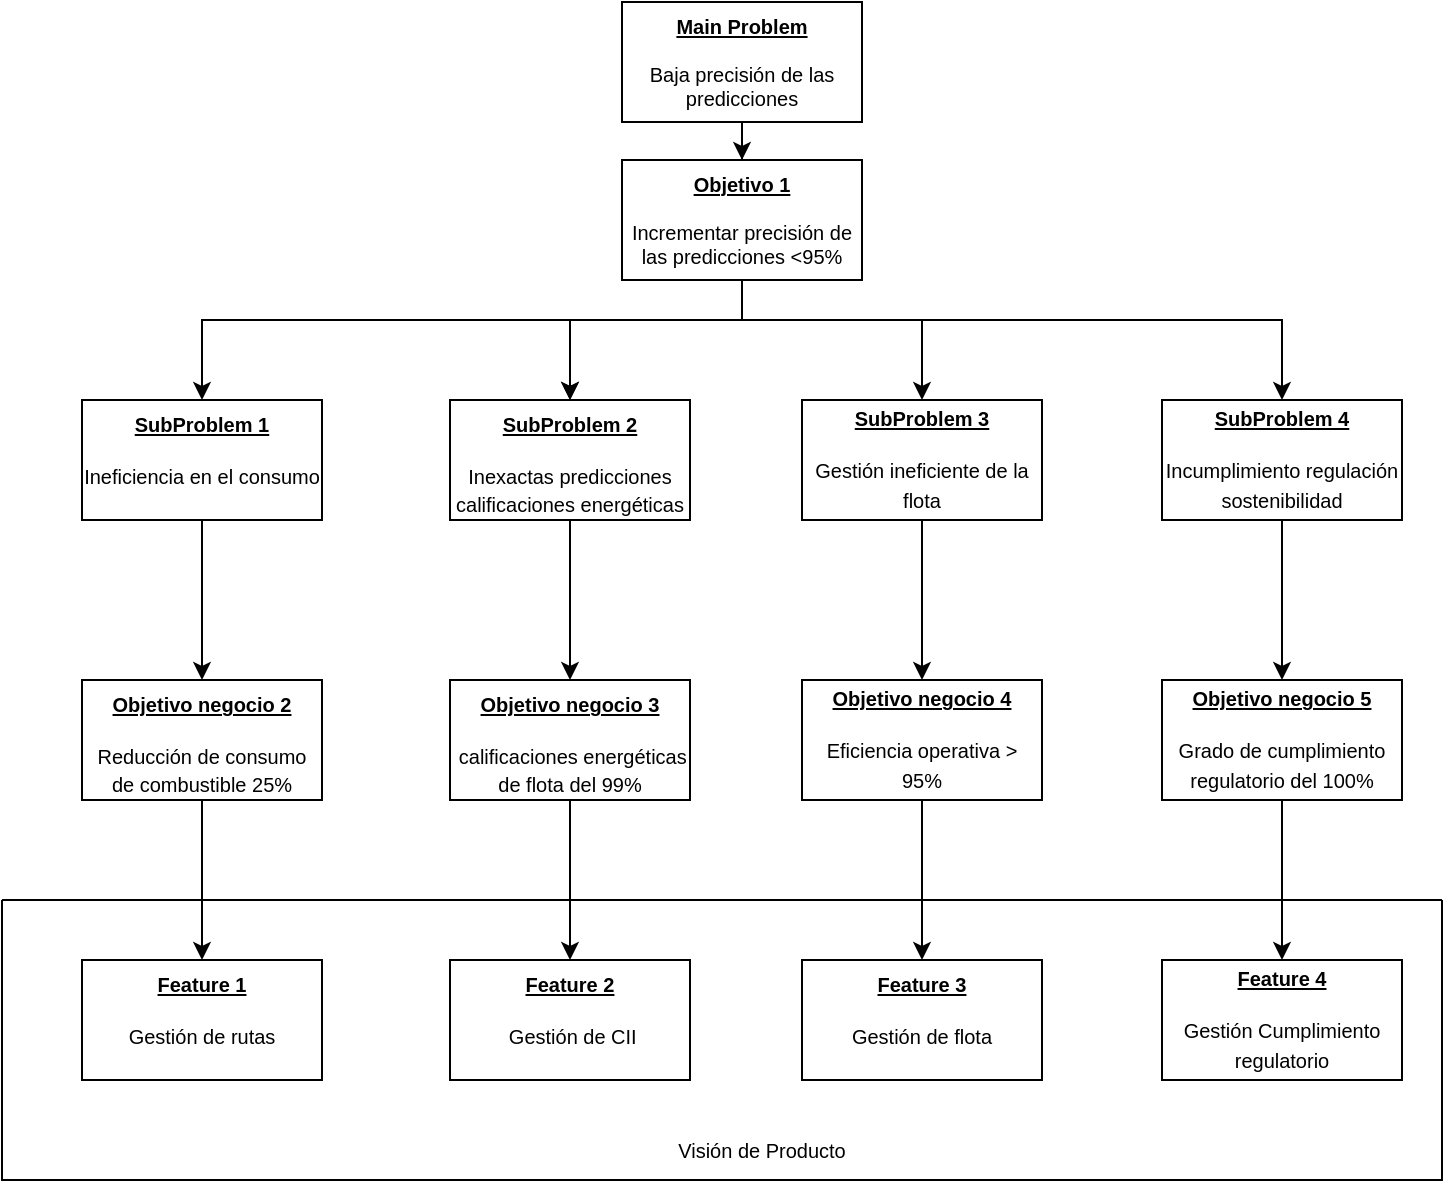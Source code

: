 <mxfile version="24.0.7" type="github">
  <diagram id="prtHgNgQTEPvFCAcTncT" name="Page-1">
    <mxGraphModel dx="794" dy="422" grid="1" gridSize="10" guides="1" tooltips="1" connect="1" arrows="1" fold="1" page="1" pageScale="1" pageWidth="827" pageHeight="1169" math="0" shadow="0">
      <root>
        <mxCell id="0" />
        <mxCell id="1" parent="0" />
        <mxCell id="AcaWDjkYfXCfkDgr_5su-51" value="" style="edgeStyle=orthogonalEdgeStyle;rounded=0;orthogonalLoop=1;jettySize=auto;html=1;" edge="1" parent="1" source="AcaWDjkYfXCfkDgr_5su-5" target="AcaWDjkYfXCfkDgr_5su-50">
          <mxGeometry relative="1" as="geometry" />
        </mxCell>
        <mxCell id="AcaWDjkYfXCfkDgr_5su-5" value="&lt;div&gt;&lt;u&gt;&lt;b&gt;Main Problem&lt;/b&gt;&lt;/u&gt;&lt;/div&gt;&lt;div&gt;&lt;u&gt;&lt;b&gt;&lt;br&gt;&lt;/b&gt;&lt;/u&gt;&lt;/div&gt;&lt;div&gt;Baja precisión de las predicciones&lt;br&gt;&lt;/div&gt;" style="rounded=0;whiteSpace=wrap;html=1;fontSize=10;verticalAlign=top;" vertex="1" parent="1">
          <mxGeometry x="380" y="81" width="120" height="60" as="geometry" />
        </mxCell>
        <mxCell id="AcaWDjkYfXCfkDgr_5su-53" value="" style="edgeStyle=orthogonalEdgeStyle;rounded=0;orthogonalLoop=1;jettySize=auto;html=1;" edge="1" parent="1" source="AcaWDjkYfXCfkDgr_5su-50" target="AcaWDjkYfXCfkDgr_5su-52">
          <mxGeometry relative="1" as="geometry">
            <Array as="points">
              <mxPoint x="440" y="240" />
              <mxPoint x="170" y="240" />
            </Array>
          </mxGeometry>
        </mxCell>
        <mxCell id="AcaWDjkYfXCfkDgr_5su-56" value="" style="edgeStyle=orthogonalEdgeStyle;rounded=0;orthogonalLoop=1;jettySize=auto;html=1;" edge="1" parent="1" source="AcaWDjkYfXCfkDgr_5su-50" target="AcaWDjkYfXCfkDgr_5su-54">
          <mxGeometry relative="1" as="geometry">
            <Array as="points">
              <mxPoint x="440" y="240" />
              <mxPoint x="354" y="240" />
            </Array>
          </mxGeometry>
        </mxCell>
        <mxCell id="AcaWDjkYfXCfkDgr_5su-57" value="" style="edgeStyle=orthogonalEdgeStyle;rounded=0;orthogonalLoop=1;jettySize=auto;html=1;" edge="1" parent="1" source="AcaWDjkYfXCfkDgr_5su-50" target="AcaWDjkYfXCfkDgr_5su-54">
          <mxGeometry relative="1" as="geometry">
            <Array as="points">
              <mxPoint x="440" y="240" />
              <mxPoint x="354" y="240" />
            </Array>
          </mxGeometry>
        </mxCell>
        <mxCell id="AcaWDjkYfXCfkDgr_5su-60" style="edgeStyle=orthogonalEdgeStyle;rounded=0;orthogonalLoop=1;jettySize=auto;html=1;" edge="1" parent="1" source="AcaWDjkYfXCfkDgr_5su-50" target="AcaWDjkYfXCfkDgr_5su-58">
          <mxGeometry relative="1" as="geometry">
            <Array as="points">
              <mxPoint x="440" y="240" />
              <mxPoint x="530" y="240" />
            </Array>
          </mxGeometry>
        </mxCell>
        <mxCell id="AcaWDjkYfXCfkDgr_5su-61" style="edgeStyle=orthogonalEdgeStyle;rounded=0;orthogonalLoop=1;jettySize=auto;html=1;" edge="1" parent="1">
          <mxGeometry relative="1" as="geometry">
            <mxPoint x="440" y="220" as="sourcePoint" />
            <mxPoint x="710" y="280" as="targetPoint" />
            <Array as="points">
              <mxPoint x="440" y="240" />
              <mxPoint x="710" y="240" />
            </Array>
          </mxGeometry>
        </mxCell>
        <mxCell id="AcaWDjkYfXCfkDgr_5su-50" value="&lt;div style=&quot;font-size: 10px;&quot;&gt;&lt;font style=&quot;font-size: 10px;&quot;&gt;&lt;u&gt;&lt;b&gt;Objetivo 1&lt;br&gt;&lt;/b&gt;&lt;/u&gt;&lt;/font&gt;&lt;/div&gt;&lt;div style=&quot;font-size: 10px;&quot;&gt;&lt;font style=&quot;font-size: 10px;&quot;&gt;&lt;u&gt;&lt;b&gt;&lt;br&gt;&lt;/b&gt;&lt;/u&gt;&lt;/font&gt;&lt;/div&gt;&lt;div style=&quot;font-size: 10px;&quot;&gt;&lt;font style=&quot;font-size: 10px;&quot;&gt;&lt;font style=&quot;font-size: 10px;&quot;&gt;Incrementar precisión de las predicciones &amp;lt;95%&lt;/font&gt;&lt;br&gt;&lt;/font&gt;&lt;/div&gt;" style="rounded=0;whiteSpace=wrap;html=1;" vertex="1" parent="1">
          <mxGeometry x="380" y="160" width="120" height="60" as="geometry" />
        </mxCell>
        <mxCell id="AcaWDjkYfXCfkDgr_5su-64" value="" style="edgeStyle=orthogonalEdgeStyle;rounded=0;orthogonalLoop=1;jettySize=auto;html=1;" edge="1" parent="1" source="AcaWDjkYfXCfkDgr_5su-52" target="AcaWDjkYfXCfkDgr_5su-63">
          <mxGeometry relative="1" as="geometry" />
        </mxCell>
        <mxCell id="AcaWDjkYfXCfkDgr_5su-52" value="&lt;div style=&quot;font-size: 10px;&quot;&gt;&lt;font style=&quot;font-size: 10px;&quot;&gt;&lt;u&gt;&lt;b&gt;SubProblem 1&lt;br&gt;&lt;/b&gt;&lt;/u&gt;&lt;/font&gt;&lt;/div&gt;&lt;div style=&quot;font-size: 10px;&quot;&gt;&lt;font style=&quot;font-size: 10px;&quot;&gt;&lt;u&gt;&lt;b&gt;&lt;br&gt;&lt;/b&gt;&lt;/u&gt;&lt;/font&gt;&lt;/div&gt;&lt;font style=&quot;font-size: 10px;&quot;&gt;Ineficiencia en el consumo&lt;u&gt;&lt;b&gt;&lt;br&gt;&lt;/b&gt;&lt;/u&gt;&lt;/font&gt;" style="rounded=0;whiteSpace=wrap;html=1;verticalAlign=top;" vertex="1" parent="1">
          <mxGeometry x="110" y="280" width="120" height="60" as="geometry" />
        </mxCell>
        <mxCell id="AcaWDjkYfXCfkDgr_5su-66" value="" style="edgeStyle=orthogonalEdgeStyle;rounded=0;orthogonalLoop=1;jettySize=auto;html=1;" edge="1" parent="1" source="AcaWDjkYfXCfkDgr_5su-54" target="AcaWDjkYfXCfkDgr_5su-65">
          <mxGeometry relative="1" as="geometry" />
        </mxCell>
        <mxCell id="AcaWDjkYfXCfkDgr_5su-54" value="&lt;div style=&quot;font-size: 10px;&quot;&gt;&lt;font style=&quot;font-size: 10px;&quot;&gt;&lt;u&gt;&lt;b&gt;SubProblem 2&lt;br&gt;&lt;/b&gt;&lt;/u&gt;&lt;/font&gt;&lt;/div&gt;&lt;div style=&quot;font-size: 10px;&quot;&gt;&lt;font style=&quot;font-size: 10px;&quot;&gt;&lt;u&gt;&lt;b&gt;&lt;br&gt;&lt;/b&gt;&lt;/u&gt;&lt;/font&gt;&lt;/div&gt;&lt;font style=&quot;font-size: 10px;&quot;&gt;Inexactas predicciones calificaciones energéticas&lt;br&gt;&lt;/font&gt;" style="rounded=0;whiteSpace=wrap;html=1;verticalAlign=top;" vertex="1" parent="1">
          <mxGeometry x="294" y="280" width="120" height="60" as="geometry" />
        </mxCell>
        <mxCell id="AcaWDjkYfXCfkDgr_5su-68" value="" style="edgeStyle=orthogonalEdgeStyle;rounded=0;orthogonalLoop=1;jettySize=auto;html=1;" edge="1" parent="1" source="AcaWDjkYfXCfkDgr_5su-58" target="AcaWDjkYfXCfkDgr_5su-67">
          <mxGeometry relative="1" as="geometry" />
        </mxCell>
        <mxCell id="AcaWDjkYfXCfkDgr_5su-58" value="&lt;div style=&quot;font-size: 10px; line-height: 120%;&quot;&gt;&lt;font style=&quot;font-size: 10px;&quot;&gt;&lt;u&gt;&lt;b&gt;SubProblem 3&lt;br&gt;&lt;/b&gt;&lt;/u&gt;&lt;/font&gt;&lt;/div&gt;&lt;div style=&quot;font-size: 10px;&quot;&gt;&lt;font style=&quot;font-size: 10px;&quot;&gt;&lt;u&gt;&lt;b&gt;&lt;br&gt;&lt;/b&gt;&lt;/u&gt;&lt;/font&gt;&lt;/div&gt;&lt;font style=&quot;font-size: 10px;&quot;&gt;Gestión ineficiente de la flota&lt;/font&gt;" style="rounded=0;whiteSpace=wrap;html=1;" vertex="1" parent="1">
          <mxGeometry x="470" y="280" width="120" height="60" as="geometry" />
        </mxCell>
        <mxCell id="AcaWDjkYfXCfkDgr_5su-70" value="" style="edgeStyle=orthogonalEdgeStyle;rounded=0;orthogonalLoop=1;jettySize=auto;html=1;" edge="1" parent="1" source="AcaWDjkYfXCfkDgr_5su-59" target="AcaWDjkYfXCfkDgr_5su-69">
          <mxGeometry relative="1" as="geometry" />
        </mxCell>
        <mxCell id="AcaWDjkYfXCfkDgr_5su-59" value="&lt;div style=&quot;font-size: 10px;&quot;&gt;&lt;font style=&quot;font-size: 10px;&quot;&gt;&lt;u&gt;&lt;b&gt;SubProblem 4&lt;br&gt;&lt;/b&gt;&lt;/u&gt;&lt;/font&gt;&lt;/div&gt;&lt;div style=&quot;font-size: 10px;&quot;&gt;&lt;font style=&quot;font-size: 10px;&quot;&gt;&lt;u&gt;&lt;b&gt;&lt;br&gt;&lt;/b&gt;&lt;/u&gt;&lt;/font&gt;&lt;/div&gt;&lt;font style=&quot;font-size: 10px;&quot;&gt;Incumplimiento regulación sostenibilidad&lt;br&gt;&lt;/font&gt;" style="rounded=0;whiteSpace=wrap;html=1;" vertex="1" parent="1">
          <mxGeometry x="650" y="280" width="120" height="60" as="geometry" />
        </mxCell>
        <mxCell id="AcaWDjkYfXCfkDgr_5su-72" value="" style="edgeStyle=orthogonalEdgeStyle;rounded=0;orthogonalLoop=1;jettySize=auto;html=1;" edge="1" parent="1" source="AcaWDjkYfXCfkDgr_5su-63" target="AcaWDjkYfXCfkDgr_5su-71">
          <mxGeometry relative="1" as="geometry" />
        </mxCell>
        <mxCell id="AcaWDjkYfXCfkDgr_5su-63" value="&lt;div style=&quot;font-size: 10px;&quot;&gt;&lt;font style=&quot;font-size: 10px;&quot;&gt;&lt;u&gt;&lt;b&gt;Objetivo negocio 2&lt;br&gt;&lt;/b&gt;&lt;/u&gt;&lt;/font&gt;&lt;/div&gt;&lt;div style=&quot;font-size: 10px;&quot;&gt;&lt;font style=&quot;font-size: 10px;&quot;&gt;&lt;u&gt;&lt;b&gt;&lt;br&gt;&lt;/b&gt;&lt;/u&gt;&lt;/font&gt;&lt;/div&gt;&lt;font style=&quot;font-size: 10px;&quot;&gt;Reducción de consumo de combustible 25%&lt;u&gt;&lt;b&gt;&lt;br&gt;&lt;/b&gt;&lt;/u&gt;&lt;/font&gt;" style="rounded=0;whiteSpace=wrap;html=1;verticalAlign=top;" vertex="1" parent="1">
          <mxGeometry x="110" y="420" width="120" height="60" as="geometry" />
        </mxCell>
        <mxCell id="AcaWDjkYfXCfkDgr_5su-74" value="" style="edgeStyle=orthogonalEdgeStyle;rounded=0;orthogonalLoop=1;jettySize=auto;html=1;" edge="1" parent="1" source="AcaWDjkYfXCfkDgr_5su-65" target="AcaWDjkYfXCfkDgr_5su-73">
          <mxGeometry relative="1" as="geometry" />
        </mxCell>
        <mxCell id="AcaWDjkYfXCfkDgr_5su-65" value="&lt;div style=&quot;font-size: 10px;&quot;&gt;&lt;font style=&quot;font-size: 10px;&quot;&gt;&lt;u&gt;&lt;b&gt;Objetivo negocio 3&lt;br&gt;&lt;/b&gt;&lt;/u&gt;&lt;/font&gt;&lt;/div&gt;&lt;div style=&quot;font-size: 10px;&quot;&gt;&lt;font style=&quot;font-size: 10px;&quot;&gt;&lt;u&gt;&lt;b&gt;&lt;br&gt;&lt;/b&gt;&lt;/u&gt;&lt;/font&gt;&lt;/div&gt;&lt;font style=&quot;font-size: 10px;&quot;&gt;&amp;nbsp;calificaciones energéticas de flota del 99%&lt;br&gt;&lt;/font&gt;" style="rounded=0;whiteSpace=wrap;html=1;verticalAlign=top;" vertex="1" parent="1">
          <mxGeometry x="294" y="420" width="120" height="60" as="geometry" />
        </mxCell>
        <mxCell id="AcaWDjkYfXCfkDgr_5su-76" value="" style="edgeStyle=orthogonalEdgeStyle;rounded=0;orthogonalLoop=1;jettySize=auto;html=1;" edge="1" parent="1" source="AcaWDjkYfXCfkDgr_5su-67" target="AcaWDjkYfXCfkDgr_5su-75">
          <mxGeometry relative="1" as="geometry" />
        </mxCell>
        <mxCell id="AcaWDjkYfXCfkDgr_5su-67" value="&lt;div style=&quot;font-size: 10px; line-height: 120%;&quot;&gt;&lt;font style=&quot;font-size: 10px;&quot;&gt;&lt;u&gt;&lt;b&gt;Objetivo negocio 4&lt;br&gt;&lt;/b&gt;&lt;/u&gt;&lt;/font&gt;&lt;/div&gt;&lt;div style=&quot;font-size: 10px;&quot;&gt;&lt;font style=&quot;font-size: 10px;&quot;&gt;&lt;u&gt;&lt;b&gt;&lt;br&gt;&lt;/b&gt;&lt;/u&gt;&lt;/font&gt;&lt;/div&gt;&lt;font style=&quot;font-size: 10px;&quot;&gt;Eficiencia operativa &amp;gt; 95%&lt;br&gt;&lt;/font&gt;" style="rounded=0;whiteSpace=wrap;html=1;" vertex="1" parent="1">
          <mxGeometry x="470" y="420" width="120" height="60" as="geometry" />
        </mxCell>
        <mxCell id="AcaWDjkYfXCfkDgr_5su-78" value="" style="edgeStyle=orthogonalEdgeStyle;rounded=0;orthogonalLoop=1;jettySize=auto;html=1;" edge="1" parent="1" source="AcaWDjkYfXCfkDgr_5su-69" target="AcaWDjkYfXCfkDgr_5su-77">
          <mxGeometry relative="1" as="geometry" />
        </mxCell>
        <mxCell id="AcaWDjkYfXCfkDgr_5su-69" value="&lt;div style=&quot;font-size: 10px;&quot;&gt;&lt;font style=&quot;font-size: 10px;&quot;&gt;&lt;u&gt;&lt;b&gt;Objetivo negocio 5&lt;br&gt;&lt;/b&gt;&lt;/u&gt;&lt;/font&gt;&lt;/div&gt;&lt;div style=&quot;font-size: 10px;&quot;&gt;&lt;font style=&quot;font-size: 10px;&quot;&gt;&lt;u&gt;&lt;b&gt;&lt;br&gt;&lt;/b&gt;&lt;/u&gt;&lt;/font&gt;&lt;/div&gt;&lt;font style=&quot;font-size: 10px;&quot;&gt;Grado de cumplimiento regulatorio del 100%&lt;br&gt;&lt;/font&gt;" style="rounded=0;whiteSpace=wrap;html=1;" vertex="1" parent="1">
          <mxGeometry x="650" y="420" width="120" height="60" as="geometry" />
        </mxCell>
        <mxCell id="AcaWDjkYfXCfkDgr_5su-71" value="&lt;div style=&quot;font-size: 10px;&quot;&gt;&lt;font style=&quot;font-size: 10px;&quot;&gt;&lt;u&gt;&lt;b&gt;Feature 1&lt;br&gt;&lt;/b&gt;&lt;/u&gt;&lt;/font&gt;&lt;/div&gt;&lt;div style=&quot;font-size: 10px;&quot;&gt;&lt;font style=&quot;font-size: 10px;&quot;&gt;&lt;u&gt;&lt;b&gt;&lt;br&gt;&lt;/b&gt;&lt;/u&gt;&lt;/font&gt;&lt;/div&gt;&lt;font style=&quot;font-size: 10px;&quot;&gt;Gestión de rutas&lt;u&gt;&lt;b&gt;&lt;br&gt;&lt;/b&gt;&lt;/u&gt;&lt;/font&gt;" style="rounded=0;whiteSpace=wrap;html=1;verticalAlign=top;" vertex="1" parent="1">
          <mxGeometry x="110" y="560" width="120" height="60" as="geometry" />
        </mxCell>
        <mxCell id="AcaWDjkYfXCfkDgr_5su-73" value="&lt;div style=&quot;font-size: 10px;&quot;&gt;&lt;font style=&quot;font-size: 10px;&quot;&gt;&lt;u&gt;&lt;b&gt;Feature 2&lt;br&gt;&lt;/b&gt;&lt;/u&gt;&lt;/font&gt;&lt;/div&gt;&lt;div style=&quot;font-size: 10px;&quot;&gt;&lt;font style=&quot;font-size: 10px;&quot;&gt;&lt;u&gt;&lt;b&gt;&lt;br&gt;&lt;/b&gt;&lt;/u&gt;&lt;/font&gt;&lt;/div&gt;&lt;font style=&quot;font-size: 10px;&quot;&gt;&amp;nbsp;Gestión de CII&lt;br&gt;&lt;/font&gt;" style="rounded=0;whiteSpace=wrap;html=1;verticalAlign=top;" vertex="1" parent="1">
          <mxGeometry x="294" y="560" width="120" height="60" as="geometry" />
        </mxCell>
        <mxCell id="AcaWDjkYfXCfkDgr_5su-75" value="&lt;div style=&quot;font-size: 10px; line-height: 120%;&quot;&gt;&lt;font style=&quot;font-size: 10px;&quot;&gt;&lt;u&gt;&lt;b&gt;Feature 3&lt;br&gt;&lt;/b&gt;&lt;/u&gt;&lt;/font&gt;&lt;/div&gt;&lt;div style=&quot;font-size: 10px;&quot;&gt;&lt;font style=&quot;font-size: 10px;&quot;&gt;&lt;u&gt;&lt;b&gt;&lt;br&gt;&lt;/b&gt;&lt;/u&gt;&lt;/font&gt;&lt;/div&gt;&lt;font style=&quot;font-size: 10px;&quot;&gt;Gestión de flota&lt;br&gt;&lt;/font&gt;" style="rounded=0;whiteSpace=wrap;html=1;verticalAlign=top;" vertex="1" parent="1">
          <mxGeometry x="470" y="560" width="120" height="60" as="geometry" />
        </mxCell>
        <mxCell id="AcaWDjkYfXCfkDgr_5su-77" value="&lt;div style=&quot;font-size: 10px;&quot;&gt;&lt;font style=&quot;font-size: 10px;&quot;&gt;&lt;u&gt;&lt;b&gt;Feature 4&lt;br&gt;&lt;/b&gt;&lt;/u&gt;&lt;/font&gt;&lt;/div&gt;&lt;div style=&quot;font-size: 10px;&quot;&gt;&lt;font style=&quot;font-size: 10px;&quot;&gt;&lt;u&gt;&lt;b&gt;&lt;br&gt;&lt;/b&gt;&lt;/u&gt;&lt;/font&gt;&lt;/div&gt;&lt;font style=&quot;font-size: 10px;&quot;&gt;Gestión Cumplimiento regulatorio&lt;br&gt;&lt;/font&gt;" style="rounded=0;whiteSpace=wrap;html=1;" vertex="1" parent="1">
          <mxGeometry x="650" y="560" width="120" height="60" as="geometry" />
        </mxCell>
        <mxCell id="AcaWDjkYfXCfkDgr_5su-79" value="" style="swimlane;startSize=0;" vertex="1" parent="1">
          <mxGeometry x="70" y="530" width="720" height="140" as="geometry">
            <mxRectangle x="70" y="530" width="50" height="40" as="alternateBounds" />
          </mxGeometry>
        </mxCell>
        <mxCell id="AcaWDjkYfXCfkDgr_5su-82" value="&lt;font style=&quot;font-size: 10px;&quot;&gt;Visión de Producto&lt;br&gt;&lt;/font&gt;" style="text;strokeColor=none;align=center;fillColor=none;html=1;verticalAlign=middle;whiteSpace=wrap;rounded=0;" vertex="1" parent="AcaWDjkYfXCfkDgr_5su-79">
          <mxGeometry x="320" y="110" width="120" height="30" as="geometry" />
        </mxCell>
      </root>
    </mxGraphModel>
  </diagram>
</mxfile>
